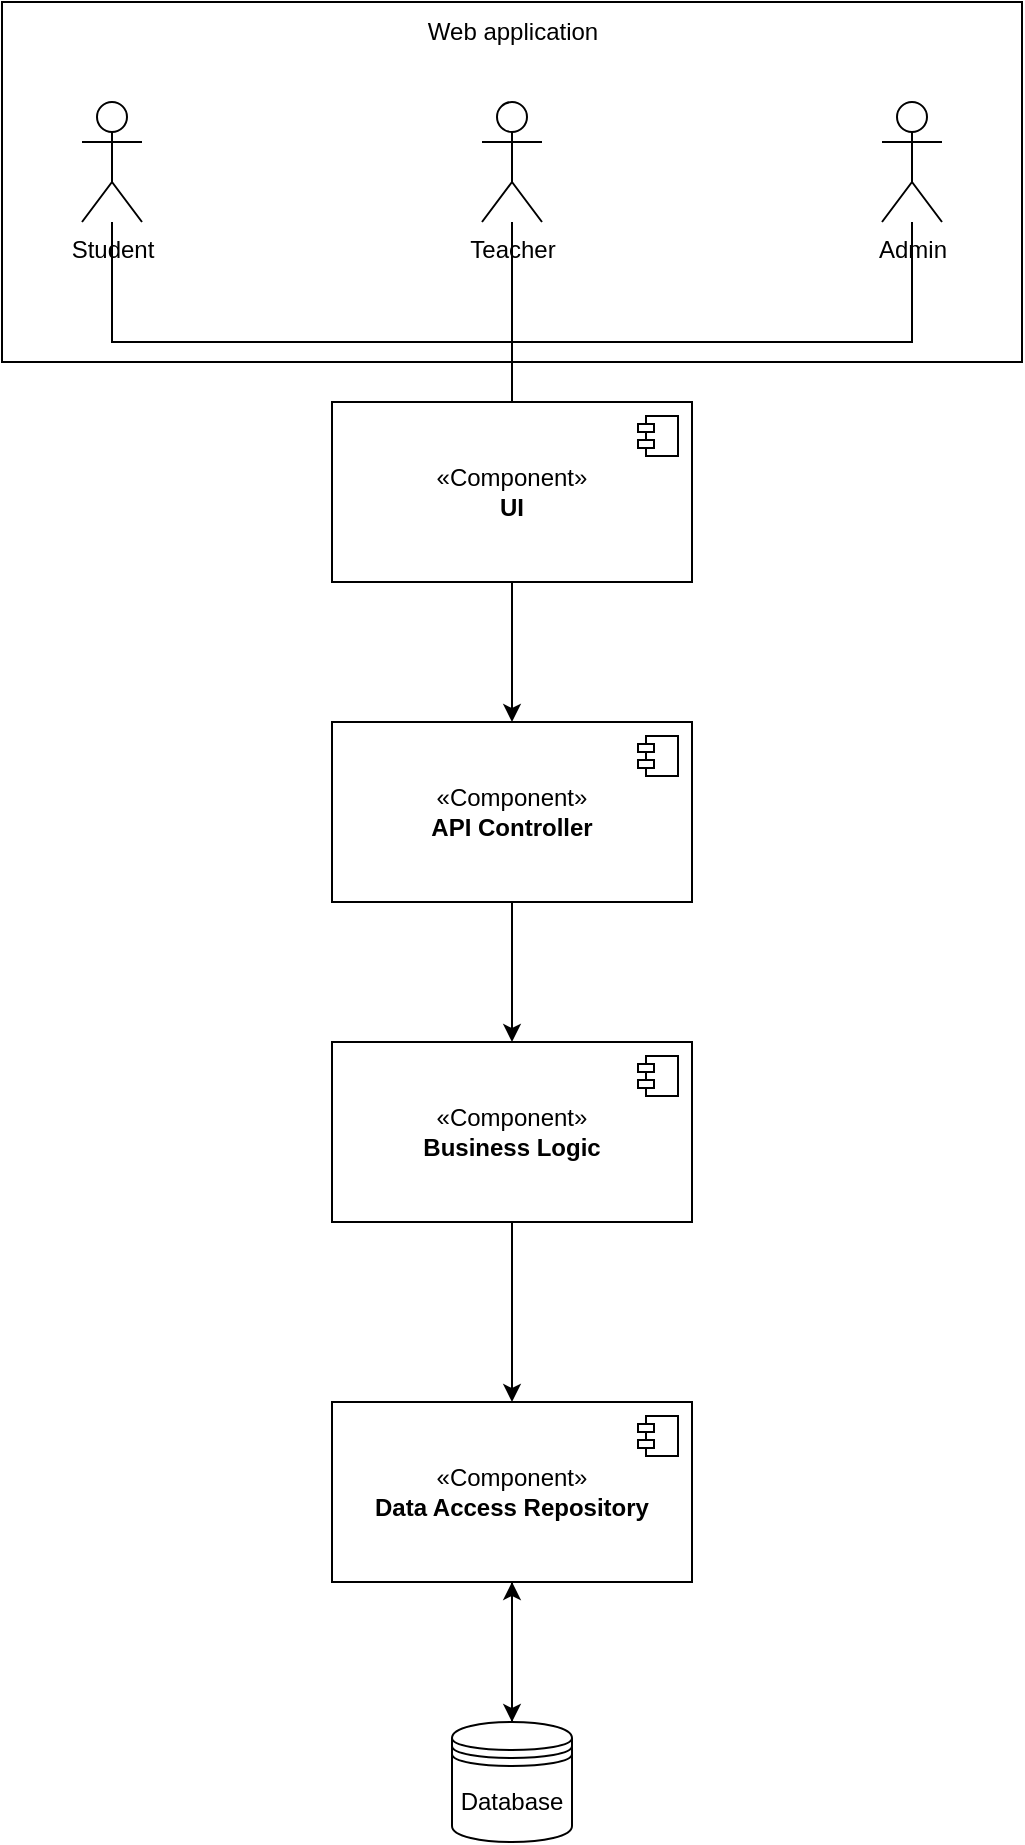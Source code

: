 <mxfile version="24.4.6" type="device">
  <diagram name="Page-1" id="GFB2aVVjtxJedDekhPc1">
    <mxGraphModel dx="1467" dy="887" grid="1" gridSize="10" guides="1" tooltips="1" connect="1" arrows="1" fold="1" page="1" pageScale="1" pageWidth="850" pageHeight="1100" math="0" shadow="0">
      <root>
        <mxCell id="0" />
        <mxCell id="1" parent="0" />
        <mxCell id="dlbEdaYmd-LPvivF5Iul-28" value="" style="rounded=0;whiteSpace=wrap;html=1;fontStyle=1;" vertex="1" parent="1">
          <mxGeometry x="170" y="50" width="510" height="180" as="geometry" />
        </mxCell>
        <mxCell id="dlbEdaYmd-LPvivF5Iul-12" style="edgeStyle=orthogonalEdgeStyle;rounded=0;orthogonalLoop=1;jettySize=auto;html=1;entryX=0.5;entryY=0;entryDx=0;entryDy=0;" edge="1" parent="1" source="dlbEdaYmd-LPvivF5Iul-1">
          <mxGeometry relative="1" as="geometry">
            <mxPoint x="425" y="410" as="targetPoint" />
          </mxGeometry>
        </mxCell>
        <mxCell id="dlbEdaYmd-LPvivF5Iul-1" value="«Component»&lt;br&gt;&lt;b&gt;UI&lt;/b&gt;" style="html=1;dropTarget=0;whiteSpace=wrap;" vertex="1" parent="1">
          <mxGeometry x="335" y="250" width="180" height="90" as="geometry" />
        </mxCell>
        <mxCell id="dlbEdaYmd-LPvivF5Iul-2" value="" style="shape=module;jettyWidth=8;jettyHeight=4;" vertex="1" parent="dlbEdaYmd-LPvivF5Iul-1">
          <mxGeometry x="1" width="20" height="20" relative="1" as="geometry">
            <mxPoint x="-27" y="7" as="offset" />
          </mxGeometry>
        </mxCell>
        <mxCell id="dlbEdaYmd-LPvivF5Iul-9" style="edgeStyle=orthogonalEdgeStyle;rounded=0;orthogonalLoop=1;jettySize=auto;html=1;entryX=0.5;entryY=0;entryDx=0;entryDy=0;endArrow=none;endFill=0;" edge="1" parent="1" source="dlbEdaYmd-LPvivF5Iul-3" target="dlbEdaYmd-LPvivF5Iul-1">
          <mxGeometry relative="1" as="geometry">
            <Array as="points">
              <mxPoint x="225" y="220" />
              <mxPoint x="425" y="220" />
            </Array>
          </mxGeometry>
        </mxCell>
        <mxCell id="dlbEdaYmd-LPvivF5Iul-3" value="Student" style="shape=umlActor;verticalLabelPosition=bottom;verticalAlign=top;html=1;outlineConnect=0;" vertex="1" parent="1">
          <mxGeometry x="210" y="100" width="30" height="60" as="geometry" />
        </mxCell>
        <mxCell id="dlbEdaYmd-LPvivF5Iul-7" style="edgeStyle=orthogonalEdgeStyle;rounded=0;orthogonalLoop=1;jettySize=auto;html=1;endArrow=none;endFill=0;" edge="1" parent="1" source="dlbEdaYmd-LPvivF5Iul-4" target="dlbEdaYmd-LPvivF5Iul-1">
          <mxGeometry relative="1" as="geometry" />
        </mxCell>
        <mxCell id="dlbEdaYmd-LPvivF5Iul-4" value="Teacher" style="shape=umlActor;verticalLabelPosition=bottom;verticalAlign=top;html=1;outlineConnect=0;" vertex="1" parent="1">
          <mxGeometry x="410" y="100" width="30" height="60" as="geometry" />
        </mxCell>
        <mxCell id="dlbEdaYmd-LPvivF5Iul-8" style="edgeStyle=orthogonalEdgeStyle;rounded=0;orthogonalLoop=1;jettySize=auto;html=1;entryX=0.5;entryY=0;entryDx=0;entryDy=0;endArrow=none;endFill=0;" edge="1" parent="1" source="dlbEdaYmd-LPvivF5Iul-5" target="dlbEdaYmd-LPvivF5Iul-1">
          <mxGeometry relative="1" as="geometry">
            <Array as="points">
              <mxPoint x="625" y="220" />
              <mxPoint x="425" y="220" />
            </Array>
          </mxGeometry>
        </mxCell>
        <mxCell id="dlbEdaYmd-LPvivF5Iul-5" value="Admin" style="shape=umlActor;verticalLabelPosition=bottom;verticalAlign=top;html=1;outlineConnect=0;" vertex="1" parent="1">
          <mxGeometry x="610" y="100" width="30" height="60" as="geometry" />
        </mxCell>
        <mxCell id="dlbEdaYmd-LPvivF5Iul-21" style="edgeStyle=orthogonalEdgeStyle;rounded=0;orthogonalLoop=1;jettySize=auto;html=1;" edge="1" parent="1" source="dlbEdaYmd-LPvivF5Iul-17" target="dlbEdaYmd-LPvivF5Iul-19">
          <mxGeometry relative="1" as="geometry" />
        </mxCell>
        <mxCell id="dlbEdaYmd-LPvivF5Iul-17" value="«Component»&lt;br&gt;&lt;b&gt;Business Logic&lt;/b&gt;" style="html=1;dropTarget=0;whiteSpace=wrap;" vertex="1" parent="1">
          <mxGeometry x="335" y="570" width="180" height="90" as="geometry" />
        </mxCell>
        <mxCell id="dlbEdaYmd-LPvivF5Iul-18" value="" style="shape=module;jettyWidth=8;jettyHeight=4;" vertex="1" parent="dlbEdaYmd-LPvivF5Iul-17">
          <mxGeometry x="1" width="20" height="20" relative="1" as="geometry">
            <mxPoint x="-27" y="7" as="offset" />
          </mxGeometry>
        </mxCell>
        <mxCell id="dlbEdaYmd-LPvivF5Iul-23" style="edgeStyle=orthogonalEdgeStyle;rounded=0;orthogonalLoop=1;jettySize=auto;html=1;entryX=0.5;entryY=0;entryDx=0;entryDy=0;" edge="1" parent="1" source="dlbEdaYmd-LPvivF5Iul-19" target="dlbEdaYmd-LPvivF5Iul-22">
          <mxGeometry relative="1" as="geometry" />
        </mxCell>
        <mxCell id="dlbEdaYmd-LPvivF5Iul-19" value="«Component»&lt;br&gt;&lt;b&gt;Data Access Repository&lt;/b&gt;" style="html=1;dropTarget=0;whiteSpace=wrap;" vertex="1" parent="1">
          <mxGeometry x="335" y="750" width="180" height="90" as="geometry" />
        </mxCell>
        <mxCell id="dlbEdaYmd-LPvivF5Iul-20" value="" style="shape=module;jettyWidth=8;jettyHeight=4;" vertex="1" parent="dlbEdaYmd-LPvivF5Iul-19">
          <mxGeometry x="1" width="20" height="20" relative="1" as="geometry">
            <mxPoint x="-27" y="7" as="offset" />
          </mxGeometry>
        </mxCell>
        <mxCell id="dlbEdaYmd-LPvivF5Iul-24" style="edgeStyle=orthogonalEdgeStyle;rounded=0;orthogonalLoop=1;jettySize=auto;html=1;entryX=0.5;entryY=1;entryDx=0;entryDy=0;" edge="1" parent="1" source="dlbEdaYmd-LPvivF5Iul-22" target="dlbEdaYmd-LPvivF5Iul-19">
          <mxGeometry relative="1" as="geometry" />
        </mxCell>
        <mxCell id="dlbEdaYmd-LPvivF5Iul-22" value="Database" style="shape=datastore;whiteSpace=wrap;html=1;" vertex="1" parent="1">
          <mxGeometry x="395" y="910" width="60" height="60" as="geometry" />
        </mxCell>
        <mxCell id="dlbEdaYmd-LPvivF5Iul-27" style="edgeStyle=orthogonalEdgeStyle;rounded=0;orthogonalLoop=1;jettySize=auto;html=1;entryX=0.5;entryY=0;entryDx=0;entryDy=0;" edge="1" parent="1" source="dlbEdaYmd-LPvivF5Iul-25" target="dlbEdaYmd-LPvivF5Iul-17">
          <mxGeometry relative="1" as="geometry" />
        </mxCell>
        <mxCell id="dlbEdaYmd-LPvivF5Iul-25" value="«Component»&lt;br&gt;&lt;b&gt;API Controller&lt;/b&gt;" style="html=1;dropTarget=0;whiteSpace=wrap;" vertex="1" parent="1">
          <mxGeometry x="335" y="410" width="180" height="90" as="geometry" />
        </mxCell>
        <mxCell id="dlbEdaYmd-LPvivF5Iul-26" value="" style="shape=module;jettyWidth=8;jettyHeight=4;" vertex="1" parent="dlbEdaYmd-LPvivF5Iul-25">
          <mxGeometry x="1" width="20" height="20" relative="1" as="geometry">
            <mxPoint x="-27" y="7" as="offset" />
          </mxGeometry>
        </mxCell>
        <mxCell id="dlbEdaYmd-LPvivF5Iul-29" value="Web application" style="text;html=1;align=center;verticalAlign=middle;resizable=0;points=[];autosize=1;strokeColor=none;fillColor=none;" vertex="1" parent="1">
          <mxGeometry x="370" y="50" width="110" height="30" as="geometry" />
        </mxCell>
      </root>
    </mxGraphModel>
  </diagram>
</mxfile>
